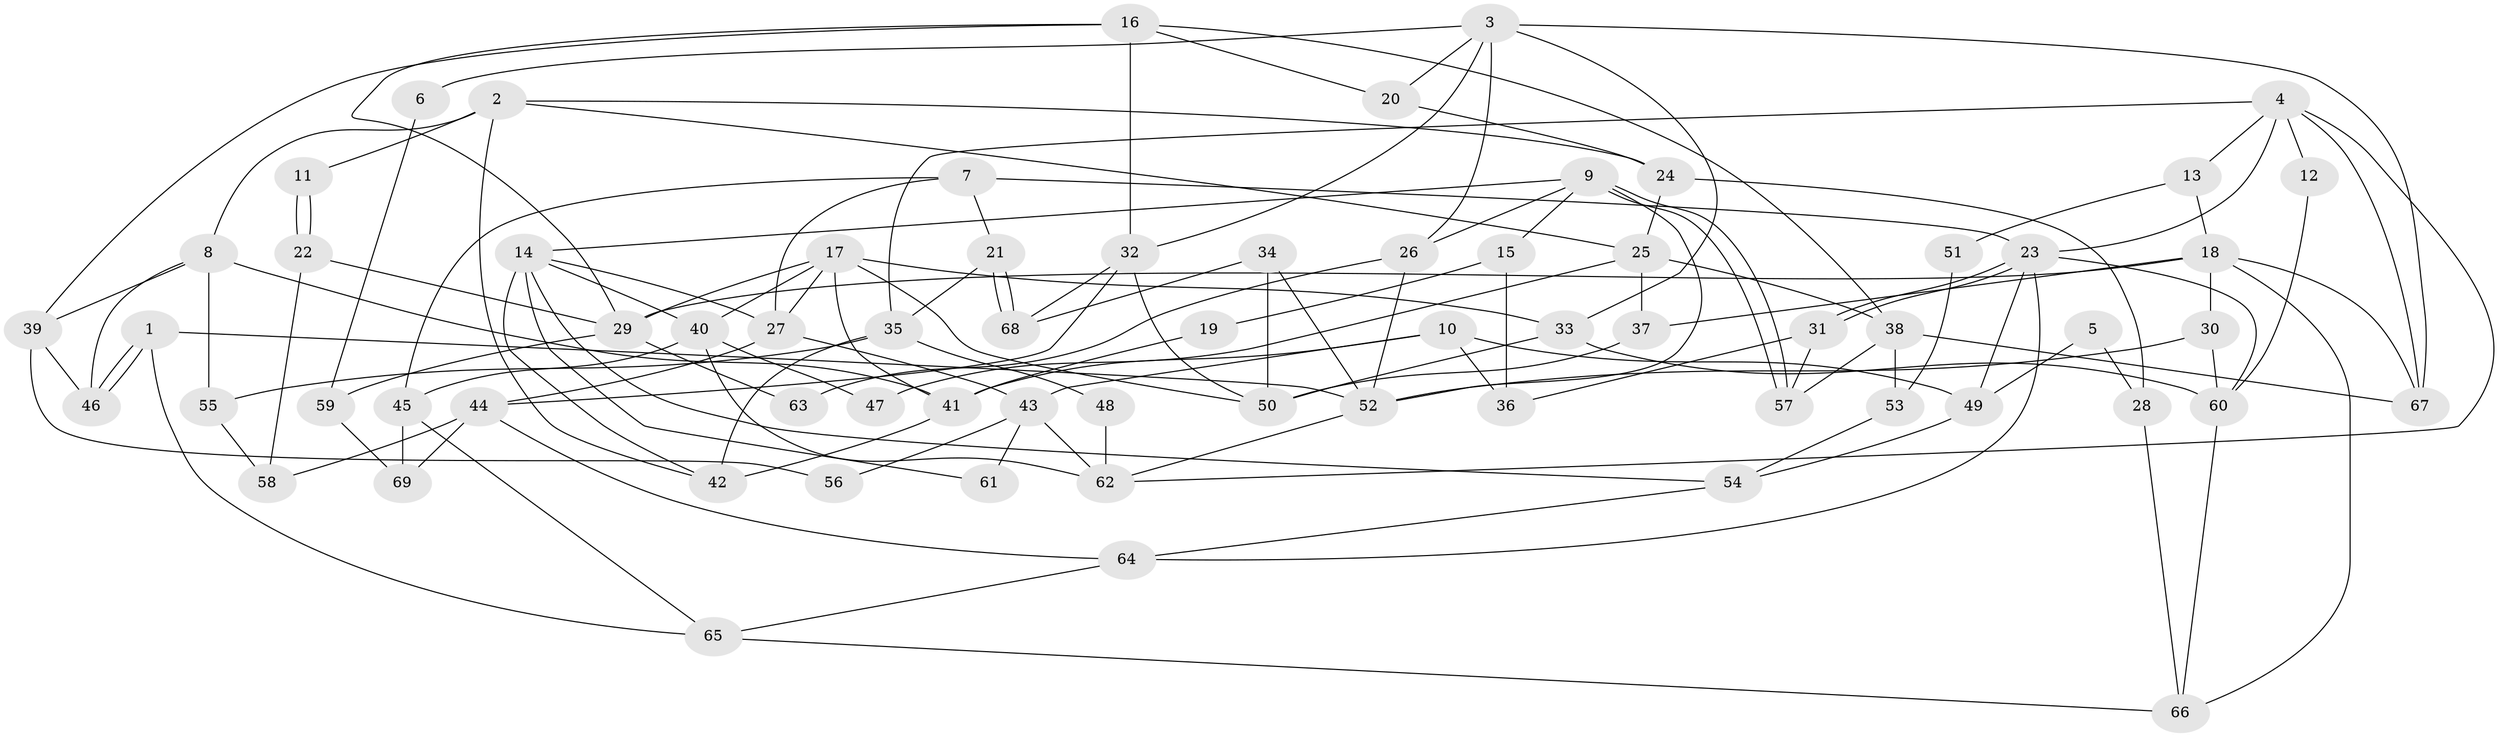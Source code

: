 // coarse degree distribution, {4: 0.225, 6: 0.125, 8: 0.075, 2: 0.05, 9: 0.025, 5: 0.175, 3: 0.15, 7: 0.15, 10: 0.025}
// Generated by graph-tools (version 1.1) at 2025/42/03/06/25 10:42:01]
// undirected, 69 vertices, 138 edges
graph export_dot {
graph [start="1"]
  node [color=gray90,style=filled];
  1;
  2;
  3;
  4;
  5;
  6;
  7;
  8;
  9;
  10;
  11;
  12;
  13;
  14;
  15;
  16;
  17;
  18;
  19;
  20;
  21;
  22;
  23;
  24;
  25;
  26;
  27;
  28;
  29;
  30;
  31;
  32;
  33;
  34;
  35;
  36;
  37;
  38;
  39;
  40;
  41;
  42;
  43;
  44;
  45;
  46;
  47;
  48;
  49;
  50;
  51;
  52;
  53;
  54;
  55;
  56;
  57;
  58;
  59;
  60;
  61;
  62;
  63;
  64;
  65;
  66;
  67;
  68;
  69;
  1 -- 46;
  1 -- 46;
  1 -- 52;
  1 -- 65;
  2 -- 42;
  2 -- 8;
  2 -- 11;
  2 -- 24;
  2 -- 25;
  3 -- 32;
  3 -- 67;
  3 -- 6;
  3 -- 20;
  3 -- 26;
  3 -- 33;
  4 -- 23;
  4 -- 62;
  4 -- 12;
  4 -- 13;
  4 -- 35;
  4 -- 67;
  5 -- 28;
  5 -- 49;
  6 -- 59;
  7 -- 21;
  7 -- 23;
  7 -- 27;
  7 -- 45;
  8 -- 46;
  8 -- 41;
  8 -- 39;
  8 -- 55;
  9 -- 52;
  9 -- 57;
  9 -- 57;
  9 -- 14;
  9 -- 15;
  9 -- 26;
  10 -- 43;
  10 -- 49;
  10 -- 36;
  10 -- 41;
  11 -- 22;
  11 -- 22;
  12 -- 60;
  13 -- 18;
  13 -- 51;
  14 -- 27;
  14 -- 40;
  14 -- 42;
  14 -- 54;
  14 -- 61;
  15 -- 36;
  15 -- 19;
  16 -- 29;
  16 -- 20;
  16 -- 32;
  16 -- 38;
  16 -- 39;
  17 -- 50;
  17 -- 40;
  17 -- 27;
  17 -- 29;
  17 -- 33;
  17 -- 41;
  18 -- 30;
  18 -- 37;
  18 -- 29;
  18 -- 66;
  18 -- 67;
  19 -- 41;
  20 -- 24;
  21 -- 35;
  21 -- 68;
  21 -- 68;
  22 -- 29;
  22 -- 58;
  23 -- 64;
  23 -- 31;
  23 -- 31;
  23 -- 49;
  23 -- 60;
  24 -- 25;
  24 -- 28;
  25 -- 38;
  25 -- 37;
  25 -- 47;
  26 -- 52;
  26 -- 63;
  27 -- 43;
  27 -- 44;
  28 -- 66;
  29 -- 59;
  29 -- 63;
  30 -- 60;
  30 -- 52;
  31 -- 57;
  31 -- 36;
  32 -- 44;
  32 -- 50;
  32 -- 68;
  33 -- 50;
  33 -- 60;
  34 -- 68;
  34 -- 50;
  34 -- 52;
  35 -- 42;
  35 -- 48;
  35 -- 55;
  37 -- 50;
  38 -- 67;
  38 -- 53;
  38 -- 57;
  39 -- 46;
  39 -- 56;
  40 -- 45;
  40 -- 47;
  40 -- 62;
  41 -- 42;
  43 -- 62;
  43 -- 56;
  43 -- 61;
  44 -- 58;
  44 -- 64;
  44 -- 69;
  45 -- 65;
  45 -- 69;
  48 -- 62;
  49 -- 54;
  51 -- 53;
  52 -- 62;
  53 -- 54;
  54 -- 64;
  55 -- 58;
  59 -- 69;
  60 -- 66;
  64 -- 65;
  65 -- 66;
}
